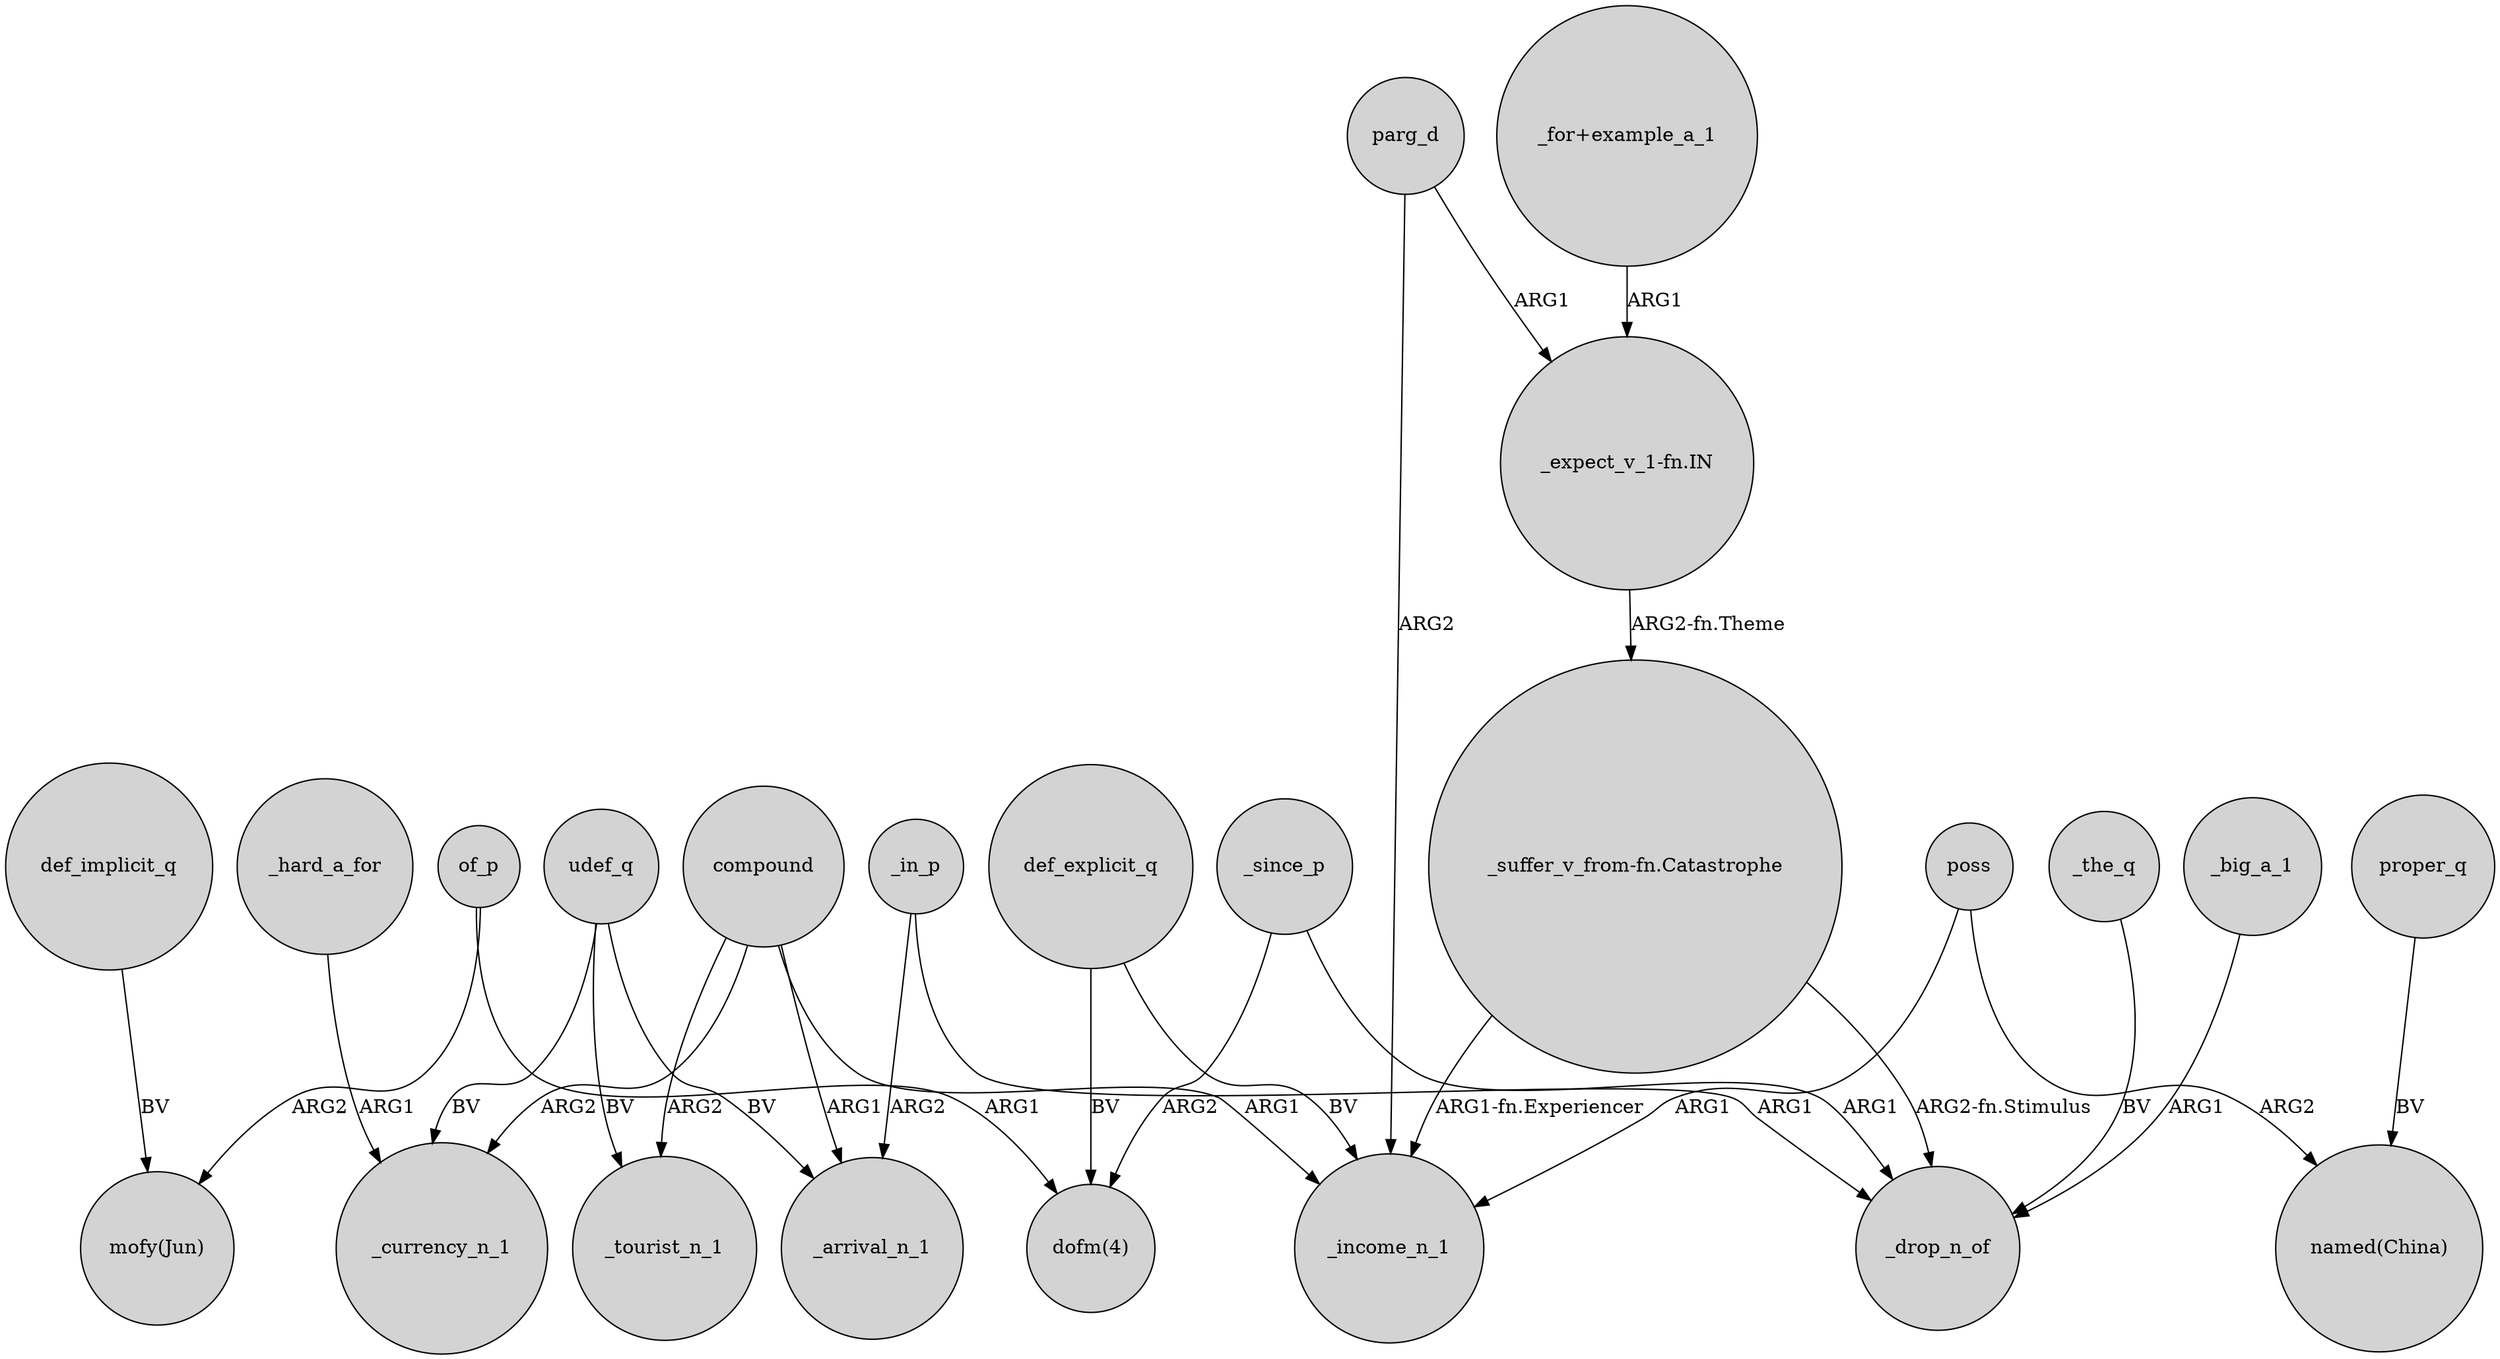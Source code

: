 digraph {
	node [shape=circle style=filled]
	compound -> _income_n_1 [label=ARG1]
	def_explicit_q -> "dofm(4)" [label=BV]
	def_explicit_q -> _income_n_1 [label=BV]
	of_p -> "mofy(Jun)" [label=ARG2]
	poss -> _income_n_1 [label=ARG1]
	_in_p -> _drop_n_of [label=ARG1]
	udef_q -> _currency_n_1 [label=BV]
	poss -> "named(China)" [label=ARG2]
	"_for+example_a_1" -> "_expect_v_1-fn.IN" [label=ARG1]
	"_suffer_v_from-fn.Catastrophe" -> _income_n_1 [label="ARG1-fn.Experiencer"]
	udef_q -> _tourist_n_1 [label=BV]
	parg_d -> _income_n_1 [label=ARG2]
	compound -> _currency_n_1 [label=ARG2]
	def_implicit_q -> "mofy(Jun)" [label=BV]
	compound -> _tourist_n_1 [label=ARG2]
	_in_p -> _arrival_n_1 [label=ARG2]
	parg_d -> "_expect_v_1-fn.IN" [label=ARG1]
	_since_p -> "dofm(4)" [label=ARG2]
	_the_q -> _drop_n_of [label=BV]
	_big_a_1 -> _drop_n_of [label=ARG1]
	proper_q -> "named(China)" [label=BV]
	udef_q -> _arrival_n_1 [label=BV]
	compound -> _arrival_n_1 [label=ARG1]
	_hard_a_for -> _currency_n_1 [label=ARG1]
	"_suffer_v_from-fn.Catastrophe" -> _drop_n_of [label="ARG2-fn.Stimulus"]
	_since_p -> _drop_n_of [label=ARG1]
	of_p -> "dofm(4)" [label=ARG1]
	"_expect_v_1-fn.IN" -> "_suffer_v_from-fn.Catastrophe" [label="ARG2-fn.Theme"]
}
